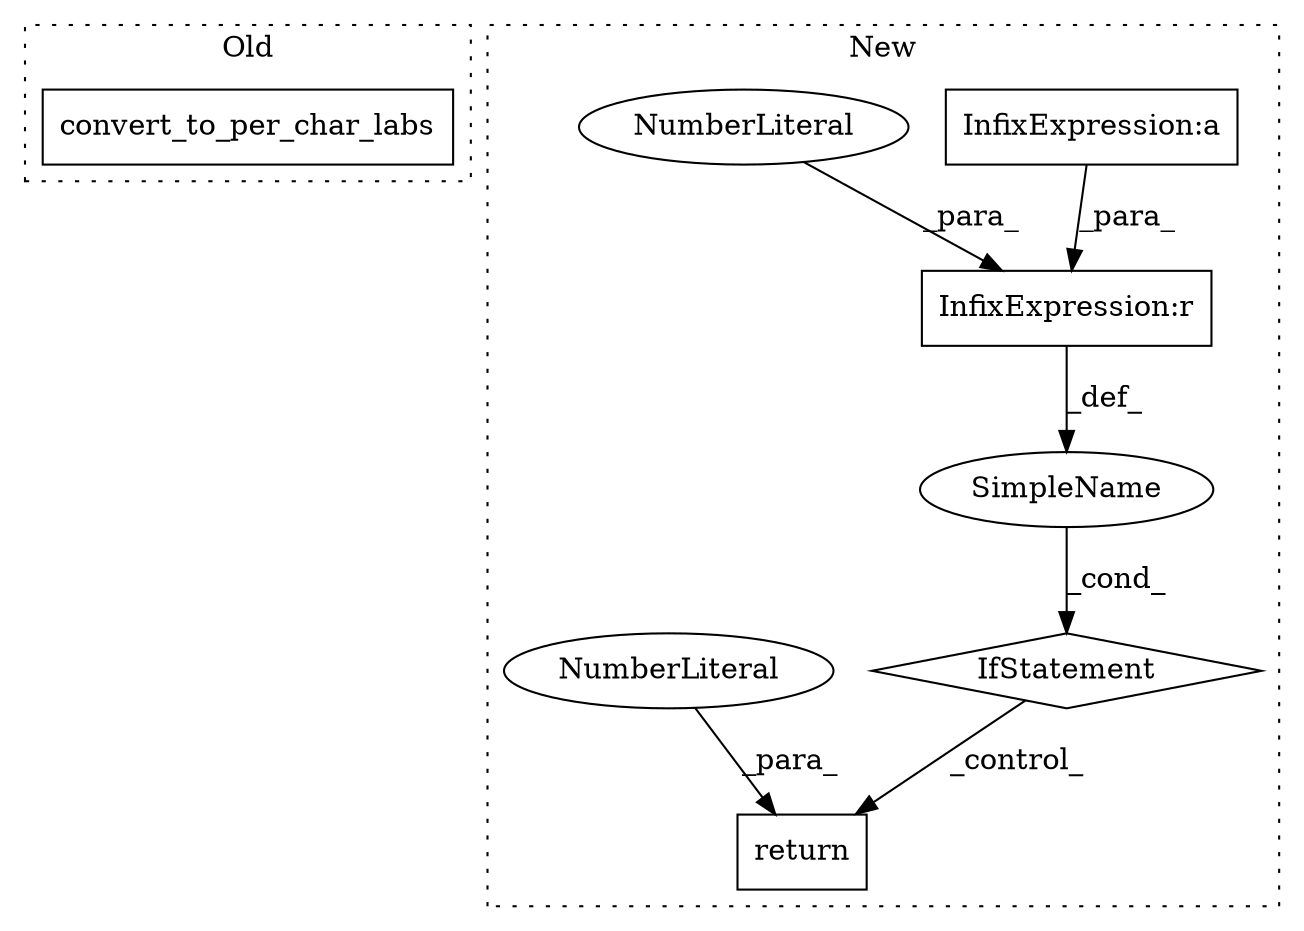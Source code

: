 digraph G {
subgraph cluster0 {
1 [label="convert_to_per_char_labs" a="32" s="3514,3558" l="25,1" shape="box"];
label = "Old";
style="dotted";
}
subgraph cluster1 {
2 [label="IfStatement" a="25" s="4144,4162" l="4,2" shape="diamond"];
3 [label="InfixExpression:a" a="27" s="4151" l="3" shape="box"];
4 [label="InfixExpression:r" a="27" s="4157" l="4" shape="box"];
5 [label="NumberLiteral" a="34" s="4161" l="1" shape="ellipse"];
6 [label="SimpleName" a="42" s="" l="" shape="ellipse"];
7 [label="return" a="41" s="4172" l="7" shape="box"];
8 [label="NumberLiteral" a="34" s="4179" l="3" shape="ellipse"];
label = "New";
style="dotted";
}
2 -> 7 [label="_control_"];
3 -> 4 [label="_para_"];
4 -> 6 [label="_def_"];
5 -> 4 [label="_para_"];
6 -> 2 [label="_cond_"];
8 -> 7 [label="_para_"];
}